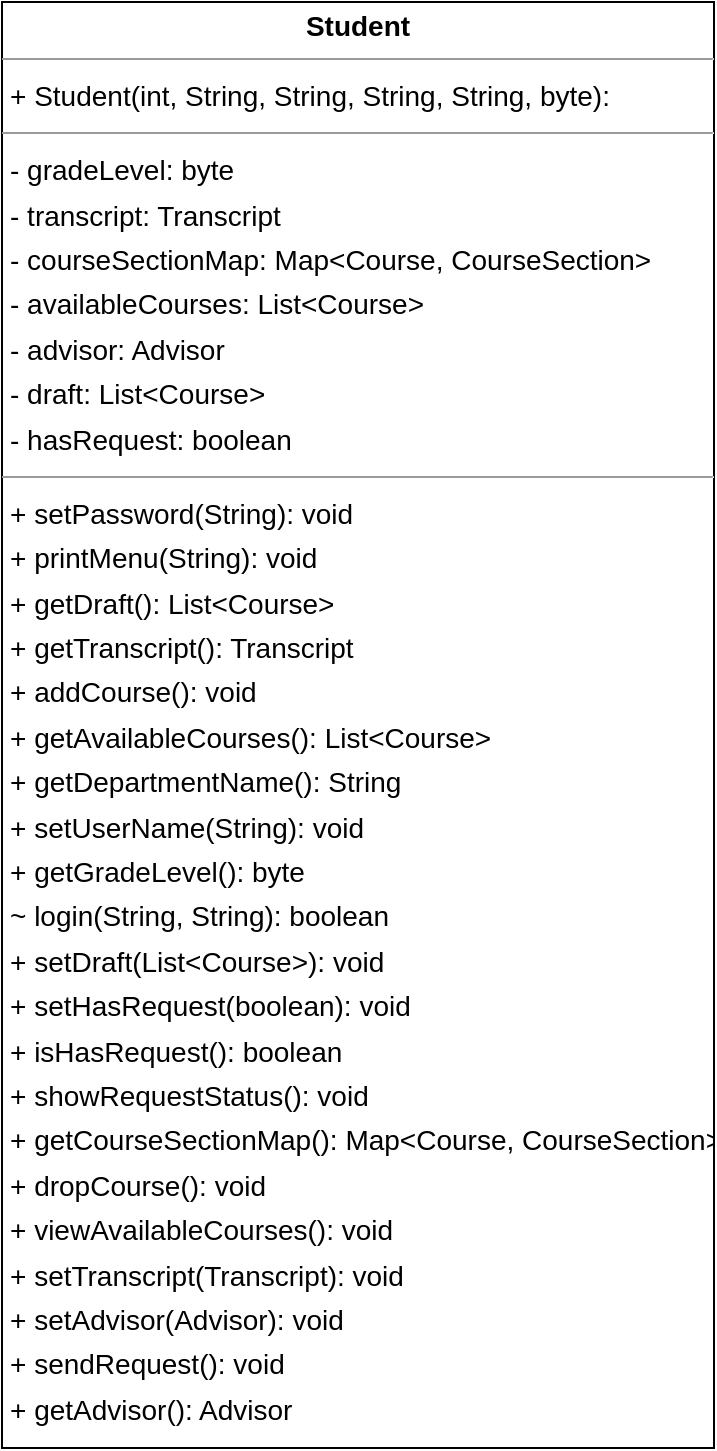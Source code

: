 <mxfile version="22.1.1" type="device">
  <diagram name="Sayfa -1" id="_--A1dbPSw1hcr9DAJ7K">
    <mxGraphModel dx="1242" dy="523" grid="1" gridSize="10" guides="1" tooltips="1" connect="1" arrows="1" fold="1" page="1" pageScale="1" pageWidth="827" pageHeight="1169" math="0" shadow="0">
      <root>
        <mxCell id="0" />
        <mxCell id="1" parent="0" />
        <mxCell id="-YQRRDQbORxi74wDHwvd-1" value="&lt;p style=&quot;margin:0px;margin-top:4px;text-align:center;&quot;&gt;&lt;b&gt;Student&lt;/b&gt;&lt;/p&gt;&lt;hr size=&quot;1&quot;/&gt;&lt;p style=&quot;margin:0 0 0 4px;line-height:1.6;&quot;&gt;+ Student(int, String, String, String, String, byte): &lt;/p&gt;&lt;hr size=&quot;1&quot;/&gt;&lt;p style=&quot;margin:0 0 0 4px;line-height:1.6;&quot;&gt;- gradeLevel: byte&lt;br/&gt;- transcript: Transcript&lt;br/&gt;- courseSectionMap: Map&amp;lt;Course, CourseSection&amp;gt;&lt;br/&gt;- availableCourses: List&amp;lt;Course&amp;gt;&lt;br/&gt;- advisor: Advisor&lt;br/&gt;- draft: List&amp;lt;Course&amp;gt;&lt;br/&gt;- hasRequest: boolean&lt;/p&gt;&lt;hr size=&quot;1&quot;/&gt;&lt;p style=&quot;margin:0 0 0 4px;line-height:1.6;&quot;&gt;+ setPassword(String): void&lt;br/&gt;+ printMenu(String): void&lt;br/&gt;+ getDraft(): List&amp;lt;Course&amp;gt;&lt;br/&gt;+ getTranscript(): Transcript&lt;br/&gt;+ addCourse(): void&lt;br/&gt;+ getAvailableCourses(): List&amp;lt;Course&amp;gt;&lt;br/&gt;+ getDepartmentName(): String&lt;br/&gt;+ setUserName(String): void&lt;br/&gt;+ getGradeLevel(): byte&lt;br/&gt;~ login(String, String): boolean&lt;br/&gt;+ setDraft(List&amp;lt;Course&amp;gt;): void&lt;br/&gt;+ setHasRequest(boolean): void&lt;br/&gt;+ isHasRequest(): boolean&lt;br/&gt;+ showRequestStatus(): void&lt;br/&gt;+ getCourseSectionMap(): Map&amp;lt;Course, CourseSection&amp;gt;&lt;br/&gt;+ dropCourse(): void&lt;br/&gt;+ viewAvailableCourses(): void&lt;br/&gt;+ setTranscript(Transcript): void&lt;br/&gt;+ setAdvisor(Advisor): void&lt;br/&gt;+ sendRequest(): void&lt;br/&gt;+ getAdvisor(): Advisor&lt;/p&gt;" style="verticalAlign=top;align=left;overflow=fill;fontSize=14;fontFamily=Helvetica;html=1;rounded=0;shadow=0;comic=0;labelBackgroundColor=none;strokeWidth=1;" vertex="1" parent="1">
          <mxGeometry x="100" y="30" width="356" height="723" as="geometry" />
        </mxCell>
      </root>
    </mxGraphModel>
  </diagram>
</mxfile>

